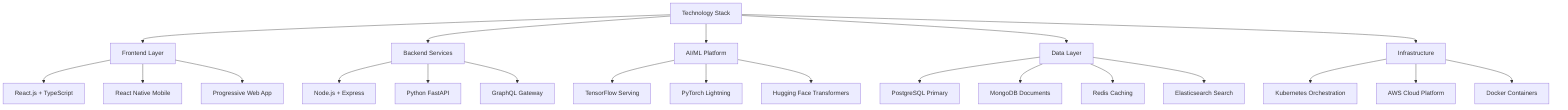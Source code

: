 graph TD
    A[Technology Stack] --> B[Frontend Layer]
    A --> C[Backend Services]
    A --> D[AI/ML Platform]
    A --> E[Data Layer]
    A --> F[Infrastructure]
    
    B --> B1[React.js + TypeScript]
    B --> B2[React Native Mobile]
    B --> B3[Progressive Web App]
    
    C --> C1[Node.js + Express]
    C --> C2[Python FastAPI]
    C --> C3[GraphQL Gateway]
    
    D --> D1[TensorFlow Serving]
    D --> D2[PyTorch Lightning]
    D --> D3[Hugging Face Transformers]
    
    E --> E1[PostgreSQL Primary]
    E --> E2[MongoDB Documents]
    E --> E3[Redis Caching]
    E --> E4[Elasticsearch Search]
    
    F --> F1[Kubernetes Orchestration]
    F --> F2[AWS Cloud Platform]
    F --> F3[Docker Containers]